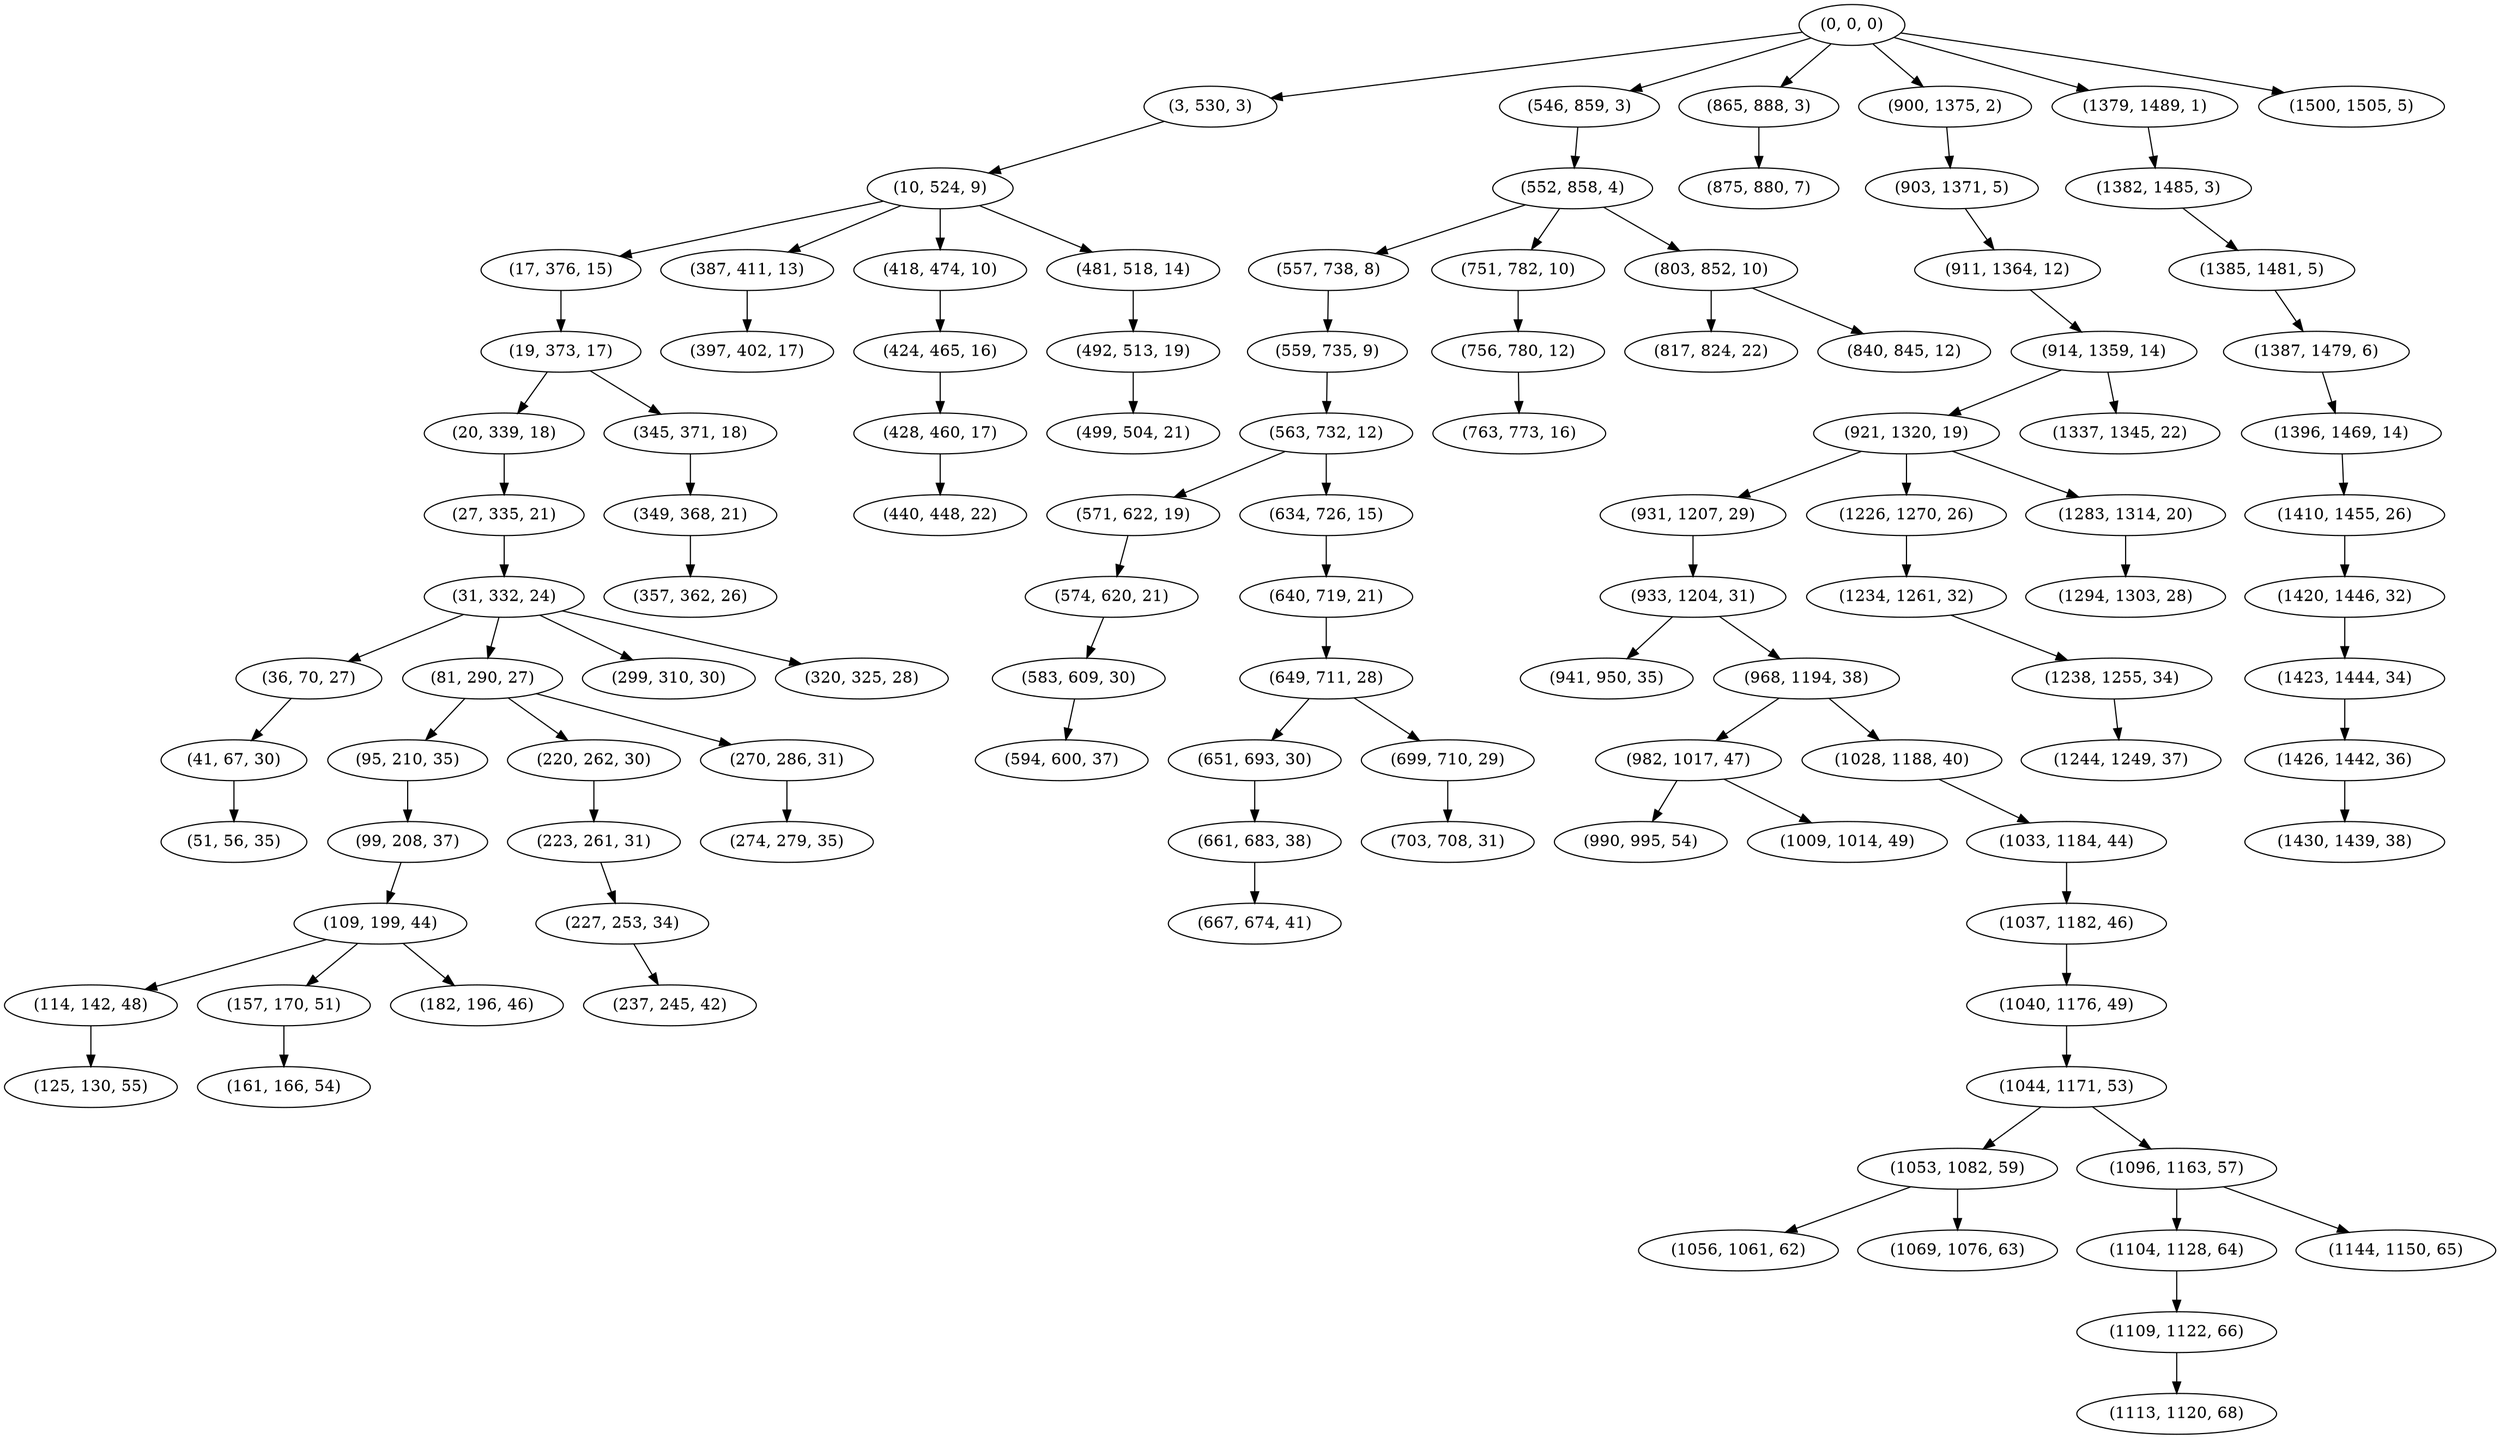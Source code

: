 digraph tree {
    "(0, 0, 0)";
    "(3, 530, 3)";
    "(10, 524, 9)";
    "(17, 376, 15)";
    "(19, 373, 17)";
    "(20, 339, 18)";
    "(27, 335, 21)";
    "(31, 332, 24)";
    "(36, 70, 27)";
    "(41, 67, 30)";
    "(51, 56, 35)";
    "(81, 290, 27)";
    "(95, 210, 35)";
    "(99, 208, 37)";
    "(109, 199, 44)";
    "(114, 142, 48)";
    "(125, 130, 55)";
    "(157, 170, 51)";
    "(161, 166, 54)";
    "(182, 196, 46)";
    "(220, 262, 30)";
    "(223, 261, 31)";
    "(227, 253, 34)";
    "(237, 245, 42)";
    "(270, 286, 31)";
    "(274, 279, 35)";
    "(299, 310, 30)";
    "(320, 325, 28)";
    "(345, 371, 18)";
    "(349, 368, 21)";
    "(357, 362, 26)";
    "(387, 411, 13)";
    "(397, 402, 17)";
    "(418, 474, 10)";
    "(424, 465, 16)";
    "(428, 460, 17)";
    "(440, 448, 22)";
    "(481, 518, 14)";
    "(492, 513, 19)";
    "(499, 504, 21)";
    "(546, 859, 3)";
    "(552, 858, 4)";
    "(557, 738, 8)";
    "(559, 735, 9)";
    "(563, 732, 12)";
    "(571, 622, 19)";
    "(574, 620, 21)";
    "(583, 609, 30)";
    "(594, 600, 37)";
    "(634, 726, 15)";
    "(640, 719, 21)";
    "(649, 711, 28)";
    "(651, 693, 30)";
    "(661, 683, 38)";
    "(667, 674, 41)";
    "(699, 710, 29)";
    "(703, 708, 31)";
    "(751, 782, 10)";
    "(756, 780, 12)";
    "(763, 773, 16)";
    "(803, 852, 10)";
    "(817, 824, 22)";
    "(840, 845, 12)";
    "(865, 888, 3)";
    "(875, 880, 7)";
    "(900, 1375, 2)";
    "(903, 1371, 5)";
    "(911, 1364, 12)";
    "(914, 1359, 14)";
    "(921, 1320, 19)";
    "(931, 1207, 29)";
    "(933, 1204, 31)";
    "(941, 950, 35)";
    "(968, 1194, 38)";
    "(982, 1017, 47)";
    "(990, 995, 54)";
    "(1009, 1014, 49)";
    "(1028, 1188, 40)";
    "(1033, 1184, 44)";
    "(1037, 1182, 46)";
    "(1040, 1176, 49)";
    "(1044, 1171, 53)";
    "(1053, 1082, 59)";
    "(1056, 1061, 62)";
    "(1069, 1076, 63)";
    "(1096, 1163, 57)";
    "(1104, 1128, 64)";
    "(1109, 1122, 66)";
    "(1113, 1120, 68)";
    "(1144, 1150, 65)";
    "(1226, 1270, 26)";
    "(1234, 1261, 32)";
    "(1238, 1255, 34)";
    "(1244, 1249, 37)";
    "(1283, 1314, 20)";
    "(1294, 1303, 28)";
    "(1337, 1345, 22)";
    "(1379, 1489, 1)";
    "(1382, 1485, 3)";
    "(1385, 1481, 5)";
    "(1387, 1479, 6)";
    "(1396, 1469, 14)";
    "(1410, 1455, 26)";
    "(1420, 1446, 32)";
    "(1423, 1444, 34)";
    "(1426, 1442, 36)";
    "(1430, 1439, 38)";
    "(1500, 1505, 5)";
    "(0, 0, 0)" -> "(3, 530, 3)";
    "(0, 0, 0)" -> "(546, 859, 3)";
    "(0, 0, 0)" -> "(865, 888, 3)";
    "(0, 0, 0)" -> "(900, 1375, 2)";
    "(0, 0, 0)" -> "(1379, 1489, 1)";
    "(0, 0, 0)" -> "(1500, 1505, 5)";
    "(3, 530, 3)" -> "(10, 524, 9)";
    "(10, 524, 9)" -> "(17, 376, 15)";
    "(10, 524, 9)" -> "(387, 411, 13)";
    "(10, 524, 9)" -> "(418, 474, 10)";
    "(10, 524, 9)" -> "(481, 518, 14)";
    "(17, 376, 15)" -> "(19, 373, 17)";
    "(19, 373, 17)" -> "(20, 339, 18)";
    "(19, 373, 17)" -> "(345, 371, 18)";
    "(20, 339, 18)" -> "(27, 335, 21)";
    "(27, 335, 21)" -> "(31, 332, 24)";
    "(31, 332, 24)" -> "(36, 70, 27)";
    "(31, 332, 24)" -> "(81, 290, 27)";
    "(31, 332, 24)" -> "(299, 310, 30)";
    "(31, 332, 24)" -> "(320, 325, 28)";
    "(36, 70, 27)" -> "(41, 67, 30)";
    "(41, 67, 30)" -> "(51, 56, 35)";
    "(81, 290, 27)" -> "(95, 210, 35)";
    "(81, 290, 27)" -> "(220, 262, 30)";
    "(81, 290, 27)" -> "(270, 286, 31)";
    "(95, 210, 35)" -> "(99, 208, 37)";
    "(99, 208, 37)" -> "(109, 199, 44)";
    "(109, 199, 44)" -> "(114, 142, 48)";
    "(109, 199, 44)" -> "(157, 170, 51)";
    "(109, 199, 44)" -> "(182, 196, 46)";
    "(114, 142, 48)" -> "(125, 130, 55)";
    "(157, 170, 51)" -> "(161, 166, 54)";
    "(220, 262, 30)" -> "(223, 261, 31)";
    "(223, 261, 31)" -> "(227, 253, 34)";
    "(227, 253, 34)" -> "(237, 245, 42)";
    "(270, 286, 31)" -> "(274, 279, 35)";
    "(345, 371, 18)" -> "(349, 368, 21)";
    "(349, 368, 21)" -> "(357, 362, 26)";
    "(387, 411, 13)" -> "(397, 402, 17)";
    "(418, 474, 10)" -> "(424, 465, 16)";
    "(424, 465, 16)" -> "(428, 460, 17)";
    "(428, 460, 17)" -> "(440, 448, 22)";
    "(481, 518, 14)" -> "(492, 513, 19)";
    "(492, 513, 19)" -> "(499, 504, 21)";
    "(546, 859, 3)" -> "(552, 858, 4)";
    "(552, 858, 4)" -> "(557, 738, 8)";
    "(552, 858, 4)" -> "(751, 782, 10)";
    "(552, 858, 4)" -> "(803, 852, 10)";
    "(557, 738, 8)" -> "(559, 735, 9)";
    "(559, 735, 9)" -> "(563, 732, 12)";
    "(563, 732, 12)" -> "(571, 622, 19)";
    "(563, 732, 12)" -> "(634, 726, 15)";
    "(571, 622, 19)" -> "(574, 620, 21)";
    "(574, 620, 21)" -> "(583, 609, 30)";
    "(583, 609, 30)" -> "(594, 600, 37)";
    "(634, 726, 15)" -> "(640, 719, 21)";
    "(640, 719, 21)" -> "(649, 711, 28)";
    "(649, 711, 28)" -> "(651, 693, 30)";
    "(649, 711, 28)" -> "(699, 710, 29)";
    "(651, 693, 30)" -> "(661, 683, 38)";
    "(661, 683, 38)" -> "(667, 674, 41)";
    "(699, 710, 29)" -> "(703, 708, 31)";
    "(751, 782, 10)" -> "(756, 780, 12)";
    "(756, 780, 12)" -> "(763, 773, 16)";
    "(803, 852, 10)" -> "(817, 824, 22)";
    "(803, 852, 10)" -> "(840, 845, 12)";
    "(865, 888, 3)" -> "(875, 880, 7)";
    "(900, 1375, 2)" -> "(903, 1371, 5)";
    "(903, 1371, 5)" -> "(911, 1364, 12)";
    "(911, 1364, 12)" -> "(914, 1359, 14)";
    "(914, 1359, 14)" -> "(921, 1320, 19)";
    "(914, 1359, 14)" -> "(1337, 1345, 22)";
    "(921, 1320, 19)" -> "(931, 1207, 29)";
    "(921, 1320, 19)" -> "(1226, 1270, 26)";
    "(921, 1320, 19)" -> "(1283, 1314, 20)";
    "(931, 1207, 29)" -> "(933, 1204, 31)";
    "(933, 1204, 31)" -> "(941, 950, 35)";
    "(933, 1204, 31)" -> "(968, 1194, 38)";
    "(968, 1194, 38)" -> "(982, 1017, 47)";
    "(968, 1194, 38)" -> "(1028, 1188, 40)";
    "(982, 1017, 47)" -> "(990, 995, 54)";
    "(982, 1017, 47)" -> "(1009, 1014, 49)";
    "(1028, 1188, 40)" -> "(1033, 1184, 44)";
    "(1033, 1184, 44)" -> "(1037, 1182, 46)";
    "(1037, 1182, 46)" -> "(1040, 1176, 49)";
    "(1040, 1176, 49)" -> "(1044, 1171, 53)";
    "(1044, 1171, 53)" -> "(1053, 1082, 59)";
    "(1044, 1171, 53)" -> "(1096, 1163, 57)";
    "(1053, 1082, 59)" -> "(1056, 1061, 62)";
    "(1053, 1082, 59)" -> "(1069, 1076, 63)";
    "(1096, 1163, 57)" -> "(1104, 1128, 64)";
    "(1096, 1163, 57)" -> "(1144, 1150, 65)";
    "(1104, 1128, 64)" -> "(1109, 1122, 66)";
    "(1109, 1122, 66)" -> "(1113, 1120, 68)";
    "(1226, 1270, 26)" -> "(1234, 1261, 32)";
    "(1234, 1261, 32)" -> "(1238, 1255, 34)";
    "(1238, 1255, 34)" -> "(1244, 1249, 37)";
    "(1283, 1314, 20)" -> "(1294, 1303, 28)";
    "(1379, 1489, 1)" -> "(1382, 1485, 3)";
    "(1382, 1485, 3)" -> "(1385, 1481, 5)";
    "(1385, 1481, 5)" -> "(1387, 1479, 6)";
    "(1387, 1479, 6)" -> "(1396, 1469, 14)";
    "(1396, 1469, 14)" -> "(1410, 1455, 26)";
    "(1410, 1455, 26)" -> "(1420, 1446, 32)";
    "(1420, 1446, 32)" -> "(1423, 1444, 34)";
    "(1423, 1444, 34)" -> "(1426, 1442, 36)";
    "(1426, 1442, 36)" -> "(1430, 1439, 38)";
}
